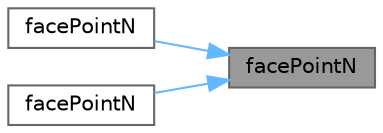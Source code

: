 digraph "facePointN"
{
 // LATEX_PDF_SIZE
  bgcolor="transparent";
  edge [fontname=Helvetica,fontsize=10,labelfontname=Helvetica,labelfontsize=10];
  node [fontname=Helvetica,fontsize=10,shape=box,height=0.2,width=0.4];
  rankdir="RL";
  Node1 [id="Node000001",label="facePointN",height=0.2,width=0.4,color="gray40", fillcolor="grey60", style="filled", fontcolor="black",tooltip=" "];
  Node1 -> Node2 [id="edge1_Node000001_Node000002",dir="back",color="steelblue1",style="solid",tooltip=" "];
  Node2 [id="Node000002",label="facePointN",height=0.2,width=0.4,color="grey40", fillcolor="white", style="filled",URL="$namespaceFoam.html#a83ac3ca31b7c83881cbbcccf27b89451",tooltip=" "];
  Node1 -> Node3 [id="edge2_Node000001_Node000003",dir="back",color="steelblue1",style="solid",tooltip=" "];
  Node3 [id="Node000003",label="facePointN",height=0.2,width=0.4,color="grey40", fillcolor="white", style="filled",URL="$namespaceFoam.html#a82efde852074c30b604eeb4b06848464",tooltip=" "];
}
